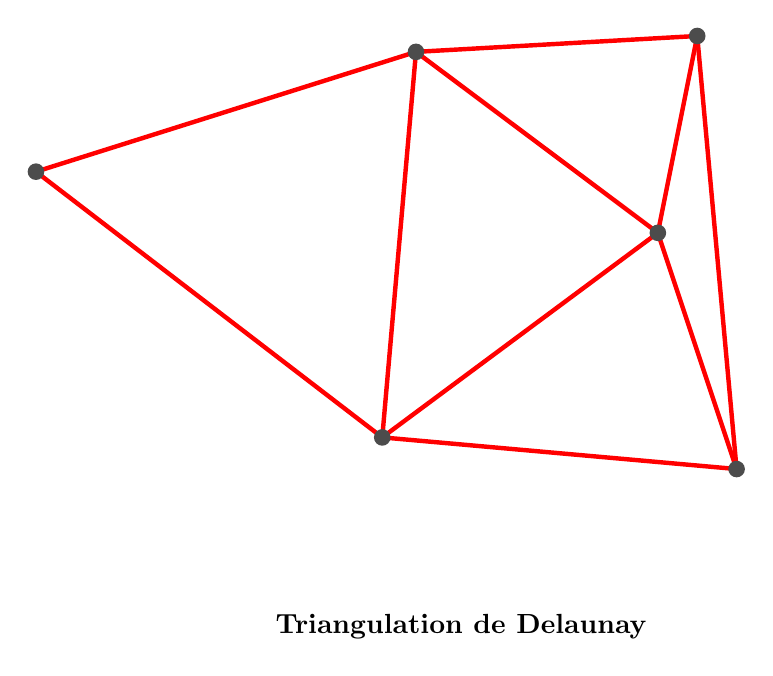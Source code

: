 \begin{tikzpicture}[scale=1]

\coordinate (O) at (0,0);
\coordinate (A) at (165:3);
\coordinate (B) at (-60:3);
\coordinate (C) at (50:3);
\coordinate (D) at (5,0);
\coordinate (E) at (5.5,2.5);
\coordinate (F) at (6,-3);


\draw[red, ultra thick] (A) -- (B) -- (C) -- cycle;
\draw[red, ultra thick] (B) -- (D) -- (C);
\draw[red, ultra thick] (D) -- (E) -- (C);
\draw[red, ultra thick] (B) -- (F) -- (D);
\draw[red, ultra thick] (F) -- (E);



\foreach \P in {A,B,C,D,E,F} {
  \fill[black!70] (\P) circle (3pt);
}

\node at (2.5,-5) {\bf Triangulation de Delaunay};

\end{tikzpicture}